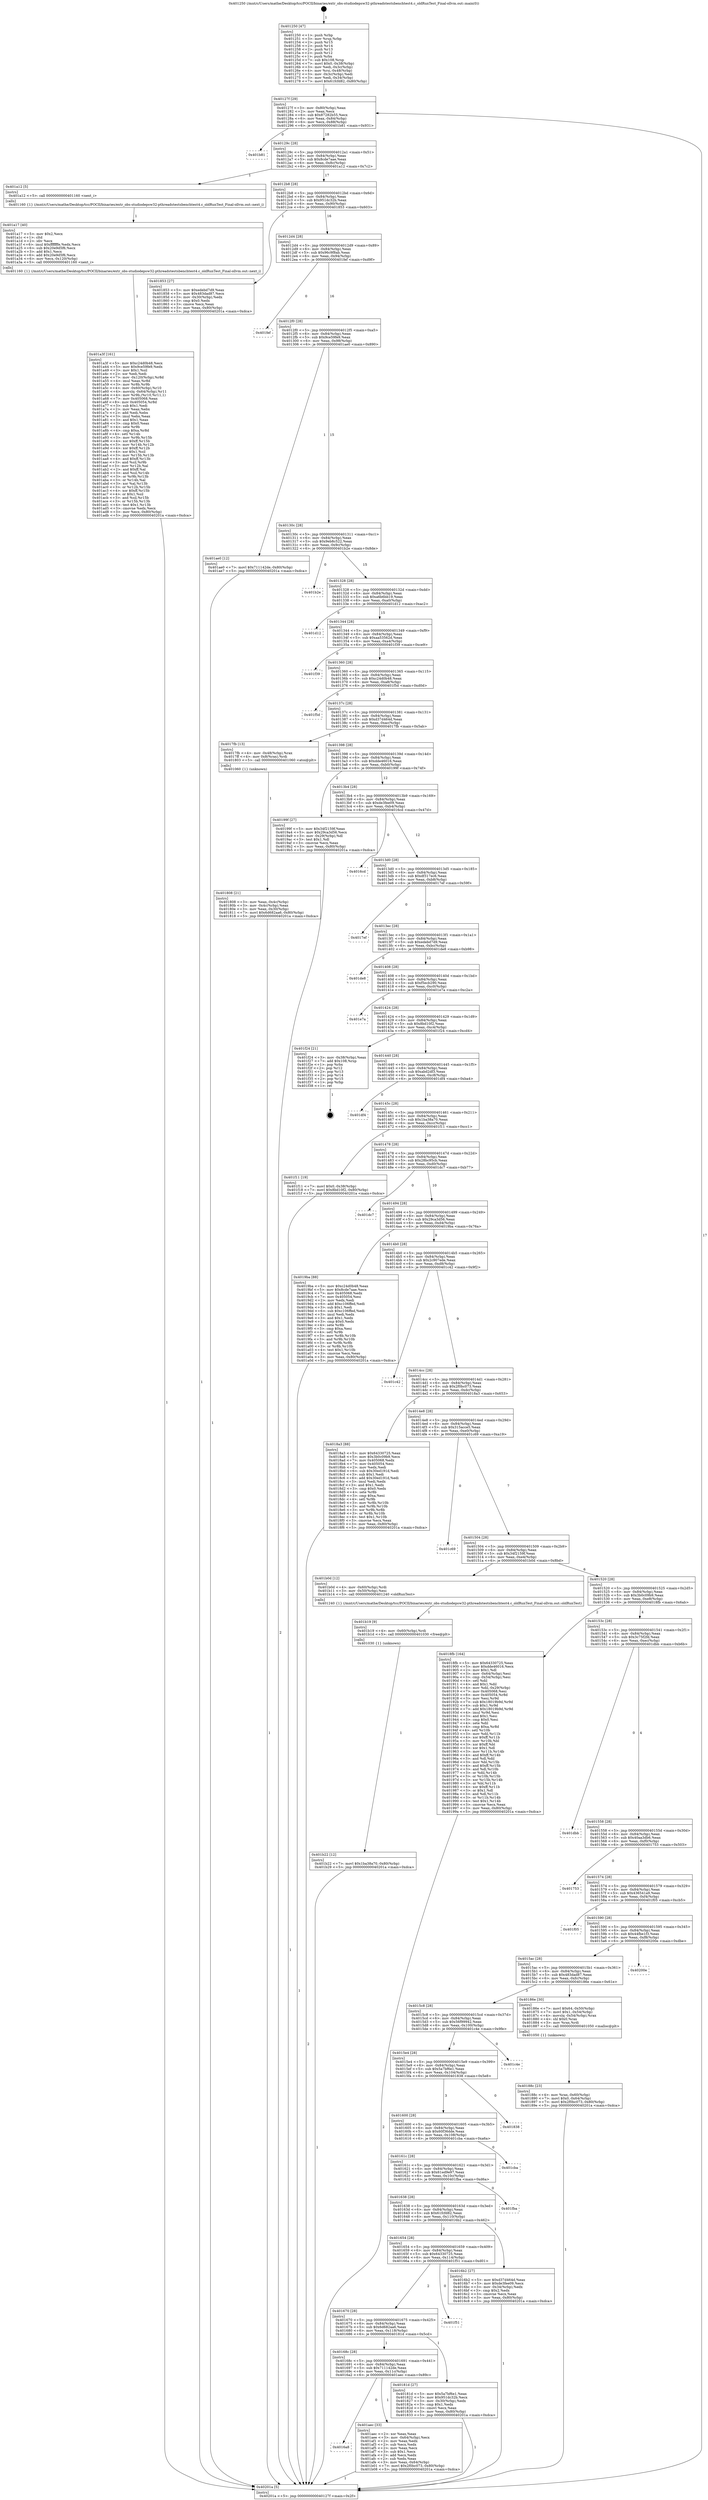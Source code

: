 digraph "0x401250" {
  label = "0x401250 (/mnt/c/Users/mathe/Desktop/tcc/POCII/binaries/extr_obs-studiodepsw32-pthreadstestsbenchtest4.c_oldRunTest_Final-ollvm.out::main(0))"
  labelloc = "t"
  node[shape=record]

  Entry [label="",width=0.3,height=0.3,shape=circle,fillcolor=black,style=filled]
  "0x40127f" [label="{
     0x40127f [29]\l
     | [instrs]\l
     &nbsp;&nbsp;0x40127f \<+3\>: mov -0x80(%rbp),%eax\l
     &nbsp;&nbsp;0x401282 \<+2\>: mov %eax,%ecx\l
     &nbsp;&nbsp;0x401284 \<+6\>: sub $0x87282b55,%ecx\l
     &nbsp;&nbsp;0x40128a \<+6\>: mov %eax,-0x84(%rbp)\l
     &nbsp;&nbsp;0x401290 \<+6\>: mov %ecx,-0x88(%rbp)\l
     &nbsp;&nbsp;0x401296 \<+6\>: je 0000000000401b81 \<main+0x931\>\l
  }"]
  "0x401b81" [label="{
     0x401b81\l
  }", style=dashed]
  "0x40129c" [label="{
     0x40129c [28]\l
     | [instrs]\l
     &nbsp;&nbsp;0x40129c \<+5\>: jmp 00000000004012a1 \<main+0x51\>\l
     &nbsp;&nbsp;0x4012a1 \<+6\>: mov -0x84(%rbp),%eax\l
     &nbsp;&nbsp;0x4012a7 \<+5\>: sub $0x8cde7aae,%eax\l
     &nbsp;&nbsp;0x4012ac \<+6\>: mov %eax,-0x8c(%rbp)\l
     &nbsp;&nbsp;0x4012b2 \<+6\>: je 0000000000401a12 \<main+0x7c2\>\l
  }"]
  Exit [label="",width=0.3,height=0.3,shape=circle,fillcolor=black,style=filled,peripheries=2]
  "0x401a12" [label="{
     0x401a12 [5]\l
     | [instrs]\l
     &nbsp;&nbsp;0x401a12 \<+5\>: call 0000000000401160 \<next_i\>\l
     | [calls]\l
     &nbsp;&nbsp;0x401160 \{1\} (/mnt/c/Users/mathe/Desktop/tcc/POCII/binaries/extr_obs-studiodepsw32-pthreadstestsbenchtest4.c_oldRunTest_Final-ollvm.out::next_i)\l
  }"]
  "0x4012b8" [label="{
     0x4012b8 [28]\l
     | [instrs]\l
     &nbsp;&nbsp;0x4012b8 \<+5\>: jmp 00000000004012bd \<main+0x6d\>\l
     &nbsp;&nbsp;0x4012bd \<+6\>: mov -0x84(%rbp),%eax\l
     &nbsp;&nbsp;0x4012c3 \<+5\>: sub $0x951dc32b,%eax\l
     &nbsp;&nbsp;0x4012c8 \<+6\>: mov %eax,-0x90(%rbp)\l
     &nbsp;&nbsp;0x4012ce \<+6\>: je 0000000000401853 \<main+0x603\>\l
  }"]
  "0x401b22" [label="{
     0x401b22 [12]\l
     | [instrs]\l
     &nbsp;&nbsp;0x401b22 \<+7\>: movl $0x1ba38a70,-0x80(%rbp)\l
     &nbsp;&nbsp;0x401b29 \<+5\>: jmp 000000000040201a \<main+0xdca\>\l
  }"]
  "0x401853" [label="{
     0x401853 [27]\l
     | [instrs]\l
     &nbsp;&nbsp;0x401853 \<+5\>: mov $0xedebd7d9,%eax\l
     &nbsp;&nbsp;0x401858 \<+5\>: mov $0x483dad87,%ecx\l
     &nbsp;&nbsp;0x40185d \<+3\>: mov -0x30(%rbp),%edx\l
     &nbsp;&nbsp;0x401860 \<+3\>: cmp $0x0,%edx\l
     &nbsp;&nbsp;0x401863 \<+3\>: cmove %ecx,%eax\l
     &nbsp;&nbsp;0x401866 \<+3\>: mov %eax,-0x80(%rbp)\l
     &nbsp;&nbsp;0x401869 \<+5\>: jmp 000000000040201a \<main+0xdca\>\l
  }"]
  "0x4012d4" [label="{
     0x4012d4 [28]\l
     | [instrs]\l
     &nbsp;&nbsp;0x4012d4 \<+5\>: jmp 00000000004012d9 \<main+0x89\>\l
     &nbsp;&nbsp;0x4012d9 \<+6\>: mov -0x84(%rbp),%eax\l
     &nbsp;&nbsp;0x4012df \<+5\>: sub $0x96c9f8ab,%eax\l
     &nbsp;&nbsp;0x4012e4 \<+6\>: mov %eax,-0x94(%rbp)\l
     &nbsp;&nbsp;0x4012ea \<+6\>: je 0000000000401fef \<main+0xd9f\>\l
  }"]
  "0x401b19" [label="{
     0x401b19 [9]\l
     | [instrs]\l
     &nbsp;&nbsp;0x401b19 \<+4\>: mov -0x60(%rbp),%rdi\l
     &nbsp;&nbsp;0x401b1d \<+5\>: call 0000000000401030 \<free@plt\>\l
     | [calls]\l
     &nbsp;&nbsp;0x401030 \{1\} (unknown)\l
  }"]
  "0x401fef" [label="{
     0x401fef\l
  }", style=dashed]
  "0x4012f0" [label="{
     0x4012f0 [28]\l
     | [instrs]\l
     &nbsp;&nbsp;0x4012f0 \<+5\>: jmp 00000000004012f5 \<main+0xa5\>\l
     &nbsp;&nbsp;0x4012f5 \<+6\>: mov -0x84(%rbp),%eax\l
     &nbsp;&nbsp;0x4012fb \<+5\>: sub $0x9ce59fe9,%eax\l
     &nbsp;&nbsp;0x401300 \<+6\>: mov %eax,-0x98(%rbp)\l
     &nbsp;&nbsp;0x401306 \<+6\>: je 0000000000401ae0 \<main+0x890\>\l
  }"]
  "0x4016a8" [label="{
     0x4016a8\l
  }", style=dashed]
  "0x401ae0" [label="{
     0x401ae0 [12]\l
     | [instrs]\l
     &nbsp;&nbsp;0x401ae0 \<+7\>: movl $0x711142de,-0x80(%rbp)\l
     &nbsp;&nbsp;0x401ae7 \<+5\>: jmp 000000000040201a \<main+0xdca\>\l
  }"]
  "0x40130c" [label="{
     0x40130c [28]\l
     | [instrs]\l
     &nbsp;&nbsp;0x40130c \<+5\>: jmp 0000000000401311 \<main+0xc1\>\l
     &nbsp;&nbsp;0x401311 \<+6\>: mov -0x84(%rbp),%eax\l
     &nbsp;&nbsp;0x401317 \<+5\>: sub $0x9eb8c522,%eax\l
     &nbsp;&nbsp;0x40131c \<+6\>: mov %eax,-0x9c(%rbp)\l
     &nbsp;&nbsp;0x401322 \<+6\>: je 0000000000401b2e \<main+0x8de\>\l
  }"]
  "0x401aec" [label="{
     0x401aec [33]\l
     | [instrs]\l
     &nbsp;&nbsp;0x401aec \<+2\>: xor %eax,%eax\l
     &nbsp;&nbsp;0x401aee \<+3\>: mov -0x64(%rbp),%ecx\l
     &nbsp;&nbsp;0x401af1 \<+2\>: mov %eax,%edx\l
     &nbsp;&nbsp;0x401af3 \<+2\>: sub %ecx,%edx\l
     &nbsp;&nbsp;0x401af5 \<+2\>: mov %eax,%ecx\l
     &nbsp;&nbsp;0x401af7 \<+3\>: sub $0x1,%ecx\l
     &nbsp;&nbsp;0x401afa \<+2\>: add %ecx,%edx\l
     &nbsp;&nbsp;0x401afc \<+2\>: sub %edx,%eax\l
     &nbsp;&nbsp;0x401afe \<+3\>: mov %eax,-0x64(%rbp)\l
     &nbsp;&nbsp;0x401b01 \<+7\>: movl $0x2f0bc073,-0x80(%rbp)\l
     &nbsp;&nbsp;0x401b08 \<+5\>: jmp 000000000040201a \<main+0xdca\>\l
  }"]
  "0x401b2e" [label="{
     0x401b2e\l
  }", style=dashed]
  "0x401328" [label="{
     0x401328 [28]\l
     | [instrs]\l
     &nbsp;&nbsp;0x401328 \<+5\>: jmp 000000000040132d \<main+0xdd\>\l
     &nbsp;&nbsp;0x40132d \<+6\>: mov -0x84(%rbp),%eax\l
     &nbsp;&nbsp;0x401333 \<+5\>: sub $0xa6b6bb19,%eax\l
     &nbsp;&nbsp;0x401338 \<+6\>: mov %eax,-0xa0(%rbp)\l
     &nbsp;&nbsp;0x40133e \<+6\>: je 0000000000401d12 \<main+0xac2\>\l
  }"]
  "0x401a3f" [label="{
     0x401a3f [161]\l
     | [instrs]\l
     &nbsp;&nbsp;0x401a3f \<+5\>: mov $0xc24d0b48,%ecx\l
     &nbsp;&nbsp;0x401a44 \<+5\>: mov $0x9ce59fe9,%edx\l
     &nbsp;&nbsp;0x401a49 \<+3\>: mov $0x1,%sil\l
     &nbsp;&nbsp;0x401a4c \<+2\>: xor %edi,%edi\l
     &nbsp;&nbsp;0x401a4e \<+7\>: mov -0x120(%rbp),%r8d\l
     &nbsp;&nbsp;0x401a55 \<+4\>: imul %eax,%r8d\l
     &nbsp;&nbsp;0x401a59 \<+3\>: mov %r8b,%r9b\l
     &nbsp;&nbsp;0x401a5c \<+4\>: mov -0x60(%rbp),%r10\l
     &nbsp;&nbsp;0x401a60 \<+4\>: movslq -0x64(%rbp),%r11\l
     &nbsp;&nbsp;0x401a64 \<+4\>: mov %r9b,(%r10,%r11,1)\l
     &nbsp;&nbsp;0x401a68 \<+7\>: mov 0x405068,%eax\l
     &nbsp;&nbsp;0x401a6f \<+8\>: mov 0x405054,%r8d\l
     &nbsp;&nbsp;0x401a77 \<+3\>: sub $0x1,%edi\l
     &nbsp;&nbsp;0x401a7a \<+2\>: mov %eax,%ebx\l
     &nbsp;&nbsp;0x401a7c \<+2\>: add %edi,%ebx\l
     &nbsp;&nbsp;0x401a7e \<+3\>: imul %ebx,%eax\l
     &nbsp;&nbsp;0x401a81 \<+3\>: and $0x1,%eax\l
     &nbsp;&nbsp;0x401a84 \<+3\>: cmp $0x0,%eax\l
     &nbsp;&nbsp;0x401a87 \<+4\>: sete %r9b\l
     &nbsp;&nbsp;0x401a8b \<+4\>: cmp $0xa,%r8d\l
     &nbsp;&nbsp;0x401a8f \<+4\>: setl %r14b\l
     &nbsp;&nbsp;0x401a93 \<+3\>: mov %r9b,%r15b\l
     &nbsp;&nbsp;0x401a96 \<+4\>: xor $0xff,%r15b\l
     &nbsp;&nbsp;0x401a9a \<+3\>: mov %r14b,%r12b\l
     &nbsp;&nbsp;0x401a9d \<+4\>: xor $0xff,%r12b\l
     &nbsp;&nbsp;0x401aa1 \<+4\>: xor $0x1,%sil\l
     &nbsp;&nbsp;0x401aa5 \<+3\>: mov %r15b,%r13b\l
     &nbsp;&nbsp;0x401aa8 \<+4\>: and $0xff,%r13b\l
     &nbsp;&nbsp;0x401aac \<+3\>: and %sil,%r9b\l
     &nbsp;&nbsp;0x401aaf \<+3\>: mov %r12b,%al\l
     &nbsp;&nbsp;0x401ab2 \<+2\>: and $0xff,%al\l
     &nbsp;&nbsp;0x401ab4 \<+3\>: and %sil,%r14b\l
     &nbsp;&nbsp;0x401ab7 \<+3\>: or %r9b,%r13b\l
     &nbsp;&nbsp;0x401aba \<+3\>: or %r14b,%al\l
     &nbsp;&nbsp;0x401abd \<+3\>: xor %al,%r13b\l
     &nbsp;&nbsp;0x401ac0 \<+3\>: or %r12b,%r15b\l
     &nbsp;&nbsp;0x401ac3 \<+4\>: xor $0xff,%r15b\l
     &nbsp;&nbsp;0x401ac7 \<+4\>: or $0x1,%sil\l
     &nbsp;&nbsp;0x401acb \<+3\>: and %sil,%r15b\l
     &nbsp;&nbsp;0x401ace \<+3\>: or %r15b,%r13b\l
     &nbsp;&nbsp;0x401ad1 \<+4\>: test $0x1,%r13b\l
     &nbsp;&nbsp;0x401ad5 \<+3\>: cmovne %edx,%ecx\l
     &nbsp;&nbsp;0x401ad8 \<+3\>: mov %ecx,-0x80(%rbp)\l
     &nbsp;&nbsp;0x401adb \<+5\>: jmp 000000000040201a \<main+0xdca\>\l
  }"]
  "0x401d12" [label="{
     0x401d12\l
  }", style=dashed]
  "0x401344" [label="{
     0x401344 [28]\l
     | [instrs]\l
     &nbsp;&nbsp;0x401344 \<+5\>: jmp 0000000000401349 \<main+0xf9\>\l
     &nbsp;&nbsp;0x401349 \<+6\>: mov -0x84(%rbp),%eax\l
     &nbsp;&nbsp;0x40134f \<+5\>: sub $0xaa53562d,%eax\l
     &nbsp;&nbsp;0x401354 \<+6\>: mov %eax,-0xa4(%rbp)\l
     &nbsp;&nbsp;0x40135a \<+6\>: je 0000000000401f39 \<main+0xce9\>\l
  }"]
  "0x401a17" [label="{
     0x401a17 [40]\l
     | [instrs]\l
     &nbsp;&nbsp;0x401a17 \<+5\>: mov $0x2,%ecx\l
     &nbsp;&nbsp;0x401a1c \<+1\>: cltd\l
     &nbsp;&nbsp;0x401a1d \<+2\>: idiv %ecx\l
     &nbsp;&nbsp;0x401a1f \<+6\>: imul $0xfffffffe,%edx,%ecx\l
     &nbsp;&nbsp;0x401a25 \<+6\>: sub $0x20e9d5f6,%ecx\l
     &nbsp;&nbsp;0x401a2b \<+3\>: add $0x1,%ecx\l
     &nbsp;&nbsp;0x401a2e \<+6\>: add $0x20e9d5f6,%ecx\l
     &nbsp;&nbsp;0x401a34 \<+6\>: mov %ecx,-0x120(%rbp)\l
     &nbsp;&nbsp;0x401a3a \<+5\>: call 0000000000401160 \<next_i\>\l
     | [calls]\l
     &nbsp;&nbsp;0x401160 \{1\} (/mnt/c/Users/mathe/Desktop/tcc/POCII/binaries/extr_obs-studiodepsw32-pthreadstestsbenchtest4.c_oldRunTest_Final-ollvm.out::next_i)\l
  }"]
  "0x401f39" [label="{
     0x401f39\l
  }", style=dashed]
  "0x401360" [label="{
     0x401360 [28]\l
     | [instrs]\l
     &nbsp;&nbsp;0x401360 \<+5\>: jmp 0000000000401365 \<main+0x115\>\l
     &nbsp;&nbsp;0x401365 \<+6\>: mov -0x84(%rbp),%eax\l
     &nbsp;&nbsp;0x40136b \<+5\>: sub $0xc24d0b48,%eax\l
     &nbsp;&nbsp;0x401370 \<+6\>: mov %eax,-0xa8(%rbp)\l
     &nbsp;&nbsp;0x401376 \<+6\>: je 0000000000401f5d \<main+0xd0d\>\l
  }"]
  "0x40188c" [label="{
     0x40188c [23]\l
     | [instrs]\l
     &nbsp;&nbsp;0x40188c \<+4\>: mov %rax,-0x60(%rbp)\l
     &nbsp;&nbsp;0x401890 \<+7\>: movl $0x0,-0x64(%rbp)\l
     &nbsp;&nbsp;0x401897 \<+7\>: movl $0x2f0bc073,-0x80(%rbp)\l
     &nbsp;&nbsp;0x40189e \<+5\>: jmp 000000000040201a \<main+0xdca\>\l
  }"]
  "0x401f5d" [label="{
     0x401f5d\l
  }", style=dashed]
  "0x40137c" [label="{
     0x40137c [28]\l
     | [instrs]\l
     &nbsp;&nbsp;0x40137c \<+5\>: jmp 0000000000401381 \<main+0x131\>\l
     &nbsp;&nbsp;0x401381 \<+6\>: mov -0x84(%rbp),%eax\l
     &nbsp;&nbsp;0x401387 \<+5\>: sub $0xd37d464d,%eax\l
     &nbsp;&nbsp;0x40138c \<+6\>: mov %eax,-0xac(%rbp)\l
     &nbsp;&nbsp;0x401392 \<+6\>: je 00000000004017fb \<main+0x5ab\>\l
  }"]
  "0x40168c" [label="{
     0x40168c [28]\l
     | [instrs]\l
     &nbsp;&nbsp;0x40168c \<+5\>: jmp 0000000000401691 \<main+0x441\>\l
     &nbsp;&nbsp;0x401691 \<+6\>: mov -0x84(%rbp),%eax\l
     &nbsp;&nbsp;0x401697 \<+5\>: sub $0x711142de,%eax\l
     &nbsp;&nbsp;0x40169c \<+6\>: mov %eax,-0x11c(%rbp)\l
     &nbsp;&nbsp;0x4016a2 \<+6\>: je 0000000000401aec \<main+0x89c\>\l
  }"]
  "0x4017fb" [label="{
     0x4017fb [13]\l
     | [instrs]\l
     &nbsp;&nbsp;0x4017fb \<+4\>: mov -0x48(%rbp),%rax\l
     &nbsp;&nbsp;0x4017ff \<+4\>: mov 0x8(%rax),%rdi\l
     &nbsp;&nbsp;0x401803 \<+5\>: call 0000000000401060 \<atoi@plt\>\l
     | [calls]\l
     &nbsp;&nbsp;0x401060 \{1\} (unknown)\l
  }"]
  "0x401398" [label="{
     0x401398 [28]\l
     | [instrs]\l
     &nbsp;&nbsp;0x401398 \<+5\>: jmp 000000000040139d \<main+0x14d\>\l
     &nbsp;&nbsp;0x40139d \<+6\>: mov -0x84(%rbp),%eax\l
     &nbsp;&nbsp;0x4013a3 \<+5\>: sub $0xdde46016,%eax\l
     &nbsp;&nbsp;0x4013a8 \<+6\>: mov %eax,-0xb0(%rbp)\l
     &nbsp;&nbsp;0x4013ae \<+6\>: je 000000000040199f \<main+0x74f\>\l
  }"]
  "0x40181d" [label="{
     0x40181d [27]\l
     | [instrs]\l
     &nbsp;&nbsp;0x40181d \<+5\>: mov $0x5a7bf6e1,%eax\l
     &nbsp;&nbsp;0x401822 \<+5\>: mov $0x951dc32b,%ecx\l
     &nbsp;&nbsp;0x401827 \<+3\>: mov -0x30(%rbp),%edx\l
     &nbsp;&nbsp;0x40182a \<+3\>: cmp $0x1,%edx\l
     &nbsp;&nbsp;0x40182d \<+3\>: cmovl %ecx,%eax\l
     &nbsp;&nbsp;0x401830 \<+3\>: mov %eax,-0x80(%rbp)\l
     &nbsp;&nbsp;0x401833 \<+5\>: jmp 000000000040201a \<main+0xdca\>\l
  }"]
  "0x40199f" [label="{
     0x40199f [27]\l
     | [instrs]\l
     &nbsp;&nbsp;0x40199f \<+5\>: mov $0x34f2159f,%eax\l
     &nbsp;&nbsp;0x4019a4 \<+5\>: mov $0x29ca3d56,%ecx\l
     &nbsp;&nbsp;0x4019a9 \<+3\>: mov -0x29(%rbp),%dl\l
     &nbsp;&nbsp;0x4019ac \<+3\>: test $0x1,%dl\l
     &nbsp;&nbsp;0x4019af \<+3\>: cmovne %ecx,%eax\l
     &nbsp;&nbsp;0x4019b2 \<+3\>: mov %eax,-0x80(%rbp)\l
     &nbsp;&nbsp;0x4019b5 \<+5\>: jmp 000000000040201a \<main+0xdca\>\l
  }"]
  "0x4013b4" [label="{
     0x4013b4 [28]\l
     | [instrs]\l
     &nbsp;&nbsp;0x4013b4 \<+5\>: jmp 00000000004013b9 \<main+0x169\>\l
     &nbsp;&nbsp;0x4013b9 \<+6\>: mov -0x84(%rbp),%eax\l
     &nbsp;&nbsp;0x4013bf \<+5\>: sub $0xde3fee09,%eax\l
     &nbsp;&nbsp;0x4013c4 \<+6\>: mov %eax,-0xb4(%rbp)\l
     &nbsp;&nbsp;0x4013ca \<+6\>: je 00000000004016cd \<main+0x47d\>\l
  }"]
  "0x401670" [label="{
     0x401670 [28]\l
     | [instrs]\l
     &nbsp;&nbsp;0x401670 \<+5\>: jmp 0000000000401675 \<main+0x425\>\l
     &nbsp;&nbsp;0x401675 \<+6\>: mov -0x84(%rbp),%eax\l
     &nbsp;&nbsp;0x40167b \<+5\>: sub $0x6d682aa6,%eax\l
     &nbsp;&nbsp;0x401680 \<+6\>: mov %eax,-0x118(%rbp)\l
     &nbsp;&nbsp;0x401686 \<+6\>: je 000000000040181d \<main+0x5cd\>\l
  }"]
  "0x4016cd" [label="{
     0x4016cd\l
  }", style=dashed]
  "0x4013d0" [label="{
     0x4013d0 [28]\l
     | [instrs]\l
     &nbsp;&nbsp;0x4013d0 \<+5\>: jmp 00000000004013d5 \<main+0x185\>\l
     &nbsp;&nbsp;0x4013d5 \<+6\>: mov -0x84(%rbp),%eax\l
     &nbsp;&nbsp;0x4013db \<+5\>: sub $0xdf317ec6,%eax\l
     &nbsp;&nbsp;0x4013e0 \<+6\>: mov %eax,-0xb8(%rbp)\l
     &nbsp;&nbsp;0x4013e6 \<+6\>: je 00000000004017ef \<main+0x59f\>\l
  }"]
  "0x401f51" [label="{
     0x401f51\l
  }", style=dashed]
  "0x4017ef" [label="{
     0x4017ef\l
  }", style=dashed]
  "0x4013ec" [label="{
     0x4013ec [28]\l
     | [instrs]\l
     &nbsp;&nbsp;0x4013ec \<+5\>: jmp 00000000004013f1 \<main+0x1a1\>\l
     &nbsp;&nbsp;0x4013f1 \<+6\>: mov -0x84(%rbp),%eax\l
     &nbsp;&nbsp;0x4013f7 \<+5\>: sub $0xedebd7d9,%eax\l
     &nbsp;&nbsp;0x4013fc \<+6\>: mov %eax,-0xbc(%rbp)\l
     &nbsp;&nbsp;0x401402 \<+6\>: je 0000000000401de8 \<main+0xb98\>\l
  }"]
  "0x401808" [label="{
     0x401808 [21]\l
     | [instrs]\l
     &nbsp;&nbsp;0x401808 \<+3\>: mov %eax,-0x4c(%rbp)\l
     &nbsp;&nbsp;0x40180b \<+3\>: mov -0x4c(%rbp),%eax\l
     &nbsp;&nbsp;0x40180e \<+3\>: mov %eax,-0x30(%rbp)\l
     &nbsp;&nbsp;0x401811 \<+7\>: movl $0x6d682aa6,-0x80(%rbp)\l
     &nbsp;&nbsp;0x401818 \<+5\>: jmp 000000000040201a \<main+0xdca\>\l
  }"]
  "0x401de8" [label="{
     0x401de8\l
  }", style=dashed]
  "0x401408" [label="{
     0x401408 [28]\l
     | [instrs]\l
     &nbsp;&nbsp;0x401408 \<+5\>: jmp 000000000040140d \<main+0x1bd\>\l
     &nbsp;&nbsp;0x40140d \<+6\>: mov -0x84(%rbp),%eax\l
     &nbsp;&nbsp;0x401413 \<+5\>: sub $0xf5ecb290,%eax\l
     &nbsp;&nbsp;0x401418 \<+6\>: mov %eax,-0xc0(%rbp)\l
     &nbsp;&nbsp;0x40141e \<+6\>: je 0000000000401e7a \<main+0xc2a\>\l
  }"]
  "0x401250" [label="{
     0x401250 [47]\l
     | [instrs]\l
     &nbsp;&nbsp;0x401250 \<+1\>: push %rbp\l
     &nbsp;&nbsp;0x401251 \<+3\>: mov %rsp,%rbp\l
     &nbsp;&nbsp;0x401254 \<+2\>: push %r15\l
     &nbsp;&nbsp;0x401256 \<+2\>: push %r14\l
     &nbsp;&nbsp;0x401258 \<+2\>: push %r13\l
     &nbsp;&nbsp;0x40125a \<+2\>: push %r12\l
     &nbsp;&nbsp;0x40125c \<+1\>: push %rbx\l
     &nbsp;&nbsp;0x40125d \<+7\>: sub $0x108,%rsp\l
     &nbsp;&nbsp;0x401264 \<+7\>: movl $0x0,-0x38(%rbp)\l
     &nbsp;&nbsp;0x40126b \<+3\>: mov %edi,-0x3c(%rbp)\l
     &nbsp;&nbsp;0x40126e \<+4\>: mov %rsi,-0x48(%rbp)\l
     &nbsp;&nbsp;0x401272 \<+3\>: mov -0x3c(%rbp),%edi\l
     &nbsp;&nbsp;0x401275 \<+3\>: mov %edi,-0x34(%rbp)\l
     &nbsp;&nbsp;0x401278 \<+7\>: movl $0x61fcfd82,-0x80(%rbp)\l
  }"]
  "0x401e7a" [label="{
     0x401e7a\l
  }", style=dashed]
  "0x401424" [label="{
     0x401424 [28]\l
     | [instrs]\l
     &nbsp;&nbsp;0x401424 \<+5\>: jmp 0000000000401429 \<main+0x1d9\>\l
     &nbsp;&nbsp;0x401429 \<+6\>: mov -0x84(%rbp),%eax\l
     &nbsp;&nbsp;0x40142f \<+5\>: sub $0x8bd10f2,%eax\l
     &nbsp;&nbsp;0x401434 \<+6\>: mov %eax,-0xc4(%rbp)\l
     &nbsp;&nbsp;0x40143a \<+6\>: je 0000000000401f24 \<main+0xcd4\>\l
  }"]
  "0x40201a" [label="{
     0x40201a [5]\l
     | [instrs]\l
     &nbsp;&nbsp;0x40201a \<+5\>: jmp 000000000040127f \<main+0x2f\>\l
  }"]
  "0x401f24" [label="{
     0x401f24 [21]\l
     | [instrs]\l
     &nbsp;&nbsp;0x401f24 \<+3\>: mov -0x38(%rbp),%eax\l
     &nbsp;&nbsp;0x401f27 \<+7\>: add $0x108,%rsp\l
     &nbsp;&nbsp;0x401f2e \<+1\>: pop %rbx\l
     &nbsp;&nbsp;0x401f2f \<+2\>: pop %r12\l
     &nbsp;&nbsp;0x401f31 \<+2\>: pop %r13\l
     &nbsp;&nbsp;0x401f33 \<+2\>: pop %r14\l
     &nbsp;&nbsp;0x401f35 \<+2\>: pop %r15\l
     &nbsp;&nbsp;0x401f37 \<+1\>: pop %rbp\l
     &nbsp;&nbsp;0x401f38 \<+1\>: ret\l
  }"]
  "0x401440" [label="{
     0x401440 [28]\l
     | [instrs]\l
     &nbsp;&nbsp;0x401440 \<+5\>: jmp 0000000000401445 \<main+0x1f5\>\l
     &nbsp;&nbsp;0x401445 \<+6\>: mov -0x84(%rbp),%eax\l
     &nbsp;&nbsp;0x40144b \<+5\>: sub $0xabd2df3,%eax\l
     &nbsp;&nbsp;0x401450 \<+6\>: mov %eax,-0xc8(%rbp)\l
     &nbsp;&nbsp;0x401456 \<+6\>: je 0000000000401df4 \<main+0xba4\>\l
  }"]
  "0x401654" [label="{
     0x401654 [28]\l
     | [instrs]\l
     &nbsp;&nbsp;0x401654 \<+5\>: jmp 0000000000401659 \<main+0x409\>\l
     &nbsp;&nbsp;0x401659 \<+6\>: mov -0x84(%rbp),%eax\l
     &nbsp;&nbsp;0x40165f \<+5\>: sub $0x64330725,%eax\l
     &nbsp;&nbsp;0x401664 \<+6\>: mov %eax,-0x114(%rbp)\l
     &nbsp;&nbsp;0x40166a \<+6\>: je 0000000000401f51 \<main+0xd01\>\l
  }"]
  "0x401df4" [label="{
     0x401df4\l
  }", style=dashed]
  "0x40145c" [label="{
     0x40145c [28]\l
     | [instrs]\l
     &nbsp;&nbsp;0x40145c \<+5\>: jmp 0000000000401461 \<main+0x211\>\l
     &nbsp;&nbsp;0x401461 \<+6\>: mov -0x84(%rbp),%eax\l
     &nbsp;&nbsp;0x401467 \<+5\>: sub $0x1ba38a70,%eax\l
     &nbsp;&nbsp;0x40146c \<+6\>: mov %eax,-0xcc(%rbp)\l
     &nbsp;&nbsp;0x401472 \<+6\>: je 0000000000401f11 \<main+0xcc1\>\l
  }"]
  "0x4016b2" [label="{
     0x4016b2 [27]\l
     | [instrs]\l
     &nbsp;&nbsp;0x4016b2 \<+5\>: mov $0xd37d464d,%eax\l
     &nbsp;&nbsp;0x4016b7 \<+5\>: mov $0xde3fee09,%ecx\l
     &nbsp;&nbsp;0x4016bc \<+3\>: mov -0x34(%rbp),%edx\l
     &nbsp;&nbsp;0x4016bf \<+3\>: cmp $0x2,%edx\l
     &nbsp;&nbsp;0x4016c2 \<+3\>: cmovne %ecx,%eax\l
     &nbsp;&nbsp;0x4016c5 \<+3\>: mov %eax,-0x80(%rbp)\l
     &nbsp;&nbsp;0x4016c8 \<+5\>: jmp 000000000040201a \<main+0xdca\>\l
  }"]
  "0x401f11" [label="{
     0x401f11 [19]\l
     | [instrs]\l
     &nbsp;&nbsp;0x401f11 \<+7\>: movl $0x0,-0x38(%rbp)\l
     &nbsp;&nbsp;0x401f18 \<+7\>: movl $0x8bd10f2,-0x80(%rbp)\l
     &nbsp;&nbsp;0x401f1f \<+5\>: jmp 000000000040201a \<main+0xdca\>\l
  }"]
  "0x401478" [label="{
     0x401478 [28]\l
     | [instrs]\l
     &nbsp;&nbsp;0x401478 \<+5\>: jmp 000000000040147d \<main+0x22d\>\l
     &nbsp;&nbsp;0x40147d \<+6\>: mov -0x84(%rbp),%eax\l
     &nbsp;&nbsp;0x401483 \<+5\>: sub $0x28bc95cb,%eax\l
     &nbsp;&nbsp;0x401488 \<+6\>: mov %eax,-0xd0(%rbp)\l
     &nbsp;&nbsp;0x40148e \<+6\>: je 0000000000401dc7 \<main+0xb77\>\l
  }"]
  "0x401638" [label="{
     0x401638 [28]\l
     | [instrs]\l
     &nbsp;&nbsp;0x401638 \<+5\>: jmp 000000000040163d \<main+0x3ed\>\l
     &nbsp;&nbsp;0x40163d \<+6\>: mov -0x84(%rbp),%eax\l
     &nbsp;&nbsp;0x401643 \<+5\>: sub $0x61fcfd82,%eax\l
     &nbsp;&nbsp;0x401648 \<+6\>: mov %eax,-0x110(%rbp)\l
     &nbsp;&nbsp;0x40164e \<+6\>: je 00000000004016b2 \<main+0x462\>\l
  }"]
  "0x401dc7" [label="{
     0x401dc7\l
  }", style=dashed]
  "0x401494" [label="{
     0x401494 [28]\l
     | [instrs]\l
     &nbsp;&nbsp;0x401494 \<+5\>: jmp 0000000000401499 \<main+0x249\>\l
     &nbsp;&nbsp;0x401499 \<+6\>: mov -0x84(%rbp),%eax\l
     &nbsp;&nbsp;0x40149f \<+5\>: sub $0x29ca3d56,%eax\l
     &nbsp;&nbsp;0x4014a4 \<+6\>: mov %eax,-0xd4(%rbp)\l
     &nbsp;&nbsp;0x4014aa \<+6\>: je 00000000004019ba \<main+0x76a\>\l
  }"]
  "0x401fba" [label="{
     0x401fba\l
  }", style=dashed]
  "0x4019ba" [label="{
     0x4019ba [88]\l
     | [instrs]\l
     &nbsp;&nbsp;0x4019ba \<+5\>: mov $0xc24d0b48,%eax\l
     &nbsp;&nbsp;0x4019bf \<+5\>: mov $0x8cde7aae,%ecx\l
     &nbsp;&nbsp;0x4019c4 \<+7\>: mov 0x405068,%edx\l
     &nbsp;&nbsp;0x4019cb \<+7\>: mov 0x405054,%esi\l
     &nbsp;&nbsp;0x4019d2 \<+2\>: mov %edx,%edi\l
     &nbsp;&nbsp;0x4019d4 \<+6\>: add $0xc106ffed,%edi\l
     &nbsp;&nbsp;0x4019da \<+3\>: sub $0x1,%edi\l
     &nbsp;&nbsp;0x4019dd \<+6\>: sub $0xc106ffed,%edi\l
     &nbsp;&nbsp;0x4019e3 \<+3\>: imul %edi,%edx\l
     &nbsp;&nbsp;0x4019e6 \<+3\>: and $0x1,%edx\l
     &nbsp;&nbsp;0x4019e9 \<+3\>: cmp $0x0,%edx\l
     &nbsp;&nbsp;0x4019ec \<+4\>: sete %r8b\l
     &nbsp;&nbsp;0x4019f0 \<+3\>: cmp $0xa,%esi\l
     &nbsp;&nbsp;0x4019f3 \<+4\>: setl %r9b\l
     &nbsp;&nbsp;0x4019f7 \<+3\>: mov %r8b,%r10b\l
     &nbsp;&nbsp;0x4019fa \<+3\>: and %r9b,%r10b\l
     &nbsp;&nbsp;0x4019fd \<+3\>: xor %r9b,%r8b\l
     &nbsp;&nbsp;0x401a00 \<+3\>: or %r8b,%r10b\l
     &nbsp;&nbsp;0x401a03 \<+4\>: test $0x1,%r10b\l
     &nbsp;&nbsp;0x401a07 \<+3\>: cmovne %ecx,%eax\l
     &nbsp;&nbsp;0x401a0a \<+3\>: mov %eax,-0x80(%rbp)\l
     &nbsp;&nbsp;0x401a0d \<+5\>: jmp 000000000040201a \<main+0xdca\>\l
  }"]
  "0x4014b0" [label="{
     0x4014b0 [28]\l
     | [instrs]\l
     &nbsp;&nbsp;0x4014b0 \<+5\>: jmp 00000000004014b5 \<main+0x265\>\l
     &nbsp;&nbsp;0x4014b5 \<+6\>: mov -0x84(%rbp),%eax\l
     &nbsp;&nbsp;0x4014bb \<+5\>: sub $0x2c907ede,%eax\l
     &nbsp;&nbsp;0x4014c0 \<+6\>: mov %eax,-0xd8(%rbp)\l
     &nbsp;&nbsp;0x4014c6 \<+6\>: je 0000000000401c42 \<main+0x9f2\>\l
  }"]
  "0x40161c" [label="{
     0x40161c [28]\l
     | [instrs]\l
     &nbsp;&nbsp;0x40161c \<+5\>: jmp 0000000000401621 \<main+0x3d1\>\l
     &nbsp;&nbsp;0x401621 \<+6\>: mov -0x84(%rbp),%eax\l
     &nbsp;&nbsp;0x401627 \<+5\>: sub $0x61ed9e97,%eax\l
     &nbsp;&nbsp;0x40162c \<+6\>: mov %eax,-0x10c(%rbp)\l
     &nbsp;&nbsp;0x401632 \<+6\>: je 0000000000401fba \<main+0xd6a\>\l
  }"]
  "0x401c42" [label="{
     0x401c42\l
  }", style=dashed]
  "0x4014cc" [label="{
     0x4014cc [28]\l
     | [instrs]\l
     &nbsp;&nbsp;0x4014cc \<+5\>: jmp 00000000004014d1 \<main+0x281\>\l
     &nbsp;&nbsp;0x4014d1 \<+6\>: mov -0x84(%rbp),%eax\l
     &nbsp;&nbsp;0x4014d7 \<+5\>: sub $0x2f0bc073,%eax\l
     &nbsp;&nbsp;0x4014dc \<+6\>: mov %eax,-0xdc(%rbp)\l
     &nbsp;&nbsp;0x4014e2 \<+6\>: je 00000000004018a3 \<main+0x653\>\l
  }"]
  "0x401cba" [label="{
     0x401cba\l
  }", style=dashed]
  "0x4018a3" [label="{
     0x4018a3 [88]\l
     | [instrs]\l
     &nbsp;&nbsp;0x4018a3 \<+5\>: mov $0x64330725,%eax\l
     &nbsp;&nbsp;0x4018a8 \<+5\>: mov $0x3b0c09b9,%ecx\l
     &nbsp;&nbsp;0x4018ad \<+7\>: mov 0x405068,%edx\l
     &nbsp;&nbsp;0x4018b4 \<+7\>: mov 0x405054,%esi\l
     &nbsp;&nbsp;0x4018bb \<+2\>: mov %edx,%edi\l
     &nbsp;&nbsp;0x4018bd \<+6\>: sub $0x30ed191d,%edi\l
     &nbsp;&nbsp;0x4018c3 \<+3\>: sub $0x1,%edi\l
     &nbsp;&nbsp;0x4018c6 \<+6\>: add $0x30ed191d,%edi\l
     &nbsp;&nbsp;0x4018cc \<+3\>: imul %edi,%edx\l
     &nbsp;&nbsp;0x4018cf \<+3\>: and $0x1,%edx\l
     &nbsp;&nbsp;0x4018d2 \<+3\>: cmp $0x0,%edx\l
     &nbsp;&nbsp;0x4018d5 \<+4\>: sete %r8b\l
     &nbsp;&nbsp;0x4018d9 \<+3\>: cmp $0xa,%esi\l
     &nbsp;&nbsp;0x4018dc \<+4\>: setl %r9b\l
     &nbsp;&nbsp;0x4018e0 \<+3\>: mov %r8b,%r10b\l
     &nbsp;&nbsp;0x4018e3 \<+3\>: and %r9b,%r10b\l
     &nbsp;&nbsp;0x4018e6 \<+3\>: xor %r9b,%r8b\l
     &nbsp;&nbsp;0x4018e9 \<+3\>: or %r8b,%r10b\l
     &nbsp;&nbsp;0x4018ec \<+4\>: test $0x1,%r10b\l
     &nbsp;&nbsp;0x4018f0 \<+3\>: cmovne %ecx,%eax\l
     &nbsp;&nbsp;0x4018f3 \<+3\>: mov %eax,-0x80(%rbp)\l
     &nbsp;&nbsp;0x4018f6 \<+5\>: jmp 000000000040201a \<main+0xdca\>\l
  }"]
  "0x4014e8" [label="{
     0x4014e8 [28]\l
     | [instrs]\l
     &nbsp;&nbsp;0x4014e8 \<+5\>: jmp 00000000004014ed \<main+0x29d\>\l
     &nbsp;&nbsp;0x4014ed \<+6\>: mov -0x84(%rbp),%eax\l
     &nbsp;&nbsp;0x4014f3 \<+5\>: sub $0x315acce5,%eax\l
     &nbsp;&nbsp;0x4014f8 \<+6\>: mov %eax,-0xe0(%rbp)\l
     &nbsp;&nbsp;0x4014fe \<+6\>: je 0000000000401c69 \<main+0xa19\>\l
  }"]
  "0x401600" [label="{
     0x401600 [28]\l
     | [instrs]\l
     &nbsp;&nbsp;0x401600 \<+5\>: jmp 0000000000401605 \<main+0x3b5\>\l
     &nbsp;&nbsp;0x401605 \<+6\>: mov -0x84(%rbp),%eax\l
     &nbsp;&nbsp;0x40160b \<+5\>: sub $0x60f36dde,%eax\l
     &nbsp;&nbsp;0x401610 \<+6\>: mov %eax,-0x108(%rbp)\l
     &nbsp;&nbsp;0x401616 \<+6\>: je 0000000000401cba \<main+0xa6a\>\l
  }"]
  "0x401c69" [label="{
     0x401c69\l
  }", style=dashed]
  "0x401504" [label="{
     0x401504 [28]\l
     | [instrs]\l
     &nbsp;&nbsp;0x401504 \<+5\>: jmp 0000000000401509 \<main+0x2b9\>\l
     &nbsp;&nbsp;0x401509 \<+6\>: mov -0x84(%rbp),%eax\l
     &nbsp;&nbsp;0x40150f \<+5\>: sub $0x34f2159f,%eax\l
     &nbsp;&nbsp;0x401514 \<+6\>: mov %eax,-0xe4(%rbp)\l
     &nbsp;&nbsp;0x40151a \<+6\>: je 0000000000401b0d \<main+0x8bd\>\l
  }"]
  "0x401838" [label="{
     0x401838\l
  }", style=dashed]
  "0x401b0d" [label="{
     0x401b0d [12]\l
     | [instrs]\l
     &nbsp;&nbsp;0x401b0d \<+4\>: mov -0x60(%rbp),%rdi\l
     &nbsp;&nbsp;0x401b11 \<+3\>: mov -0x50(%rbp),%esi\l
     &nbsp;&nbsp;0x401b14 \<+5\>: call 0000000000401240 \<oldRunTest\>\l
     | [calls]\l
     &nbsp;&nbsp;0x401240 \{1\} (/mnt/c/Users/mathe/Desktop/tcc/POCII/binaries/extr_obs-studiodepsw32-pthreadstestsbenchtest4.c_oldRunTest_Final-ollvm.out::oldRunTest)\l
  }"]
  "0x401520" [label="{
     0x401520 [28]\l
     | [instrs]\l
     &nbsp;&nbsp;0x401520 \<+5\>: jmp 0000000000401525 \<main+0x2d5\>\l
     &nbsp;&nbsp;0x401525 \<+6\>: mov -0x84(%rbp),%eax\l
     &nbsp;&nbsp;0x40152b \<+5\>: sub $0x3b0c09b9,%eax\l
     &nbsp;&nbsp;0x401530 \<+6\>: mov %eax,-0xe8(%rbp)\l
     &nbsp;&nbsp;0x401536 \<+6\>: je 00000000004018fb \<main+0x6ab\>\l
  }"]
  "0x4015e4" [label="{
     0x4015e4 [28]\l
     | [instrs]\l
     &nbsp;&nbsp;0x4015e4 \<+5\>: jmp 00000000004015e9 \<main+0x399\>\l
     &nbsp;&nbsp;0x4015e9 \<+6\>: mov -0x84(%rbp),%eax\l
     &nbsp;&nbsp;0x4015ef \<+5\>: sub $0x5a7bf6e1,%eax\l
     &nbsp;&nbsp;0x4015f4 \<+6\>: mov %eax,-0x104(%rbp)\l
     &nbsp;&nbsp;0x4015fa \<+6\>: je 0000000000401838 \<main+0x5e8\>\l
  }"]
  "0x4018fb" [label="{
     0x4018fb [164]\l
     | [instrs]\l
     &nbsp;&nbsp;0x4018fb \<+5\>: mov $0x64330725,%eax\l
     &nbsp;&nbsp;0x401900 \<+5\>: mov $0xdde46016,%ecx\l
     &nbsp;&nbsp;0x401905 \<+2\>: mov $0x1,%dl\l
     &nbsp;&nbsp;0x401907 \<+3\>: mov -0x64(%rbp),%esi\l
     &nbsp;&nbsp;0x40190a \<+3\>: cmp -0x54(%rbp),%esi\l
     &nbsp;&nbsp;0x40190d \<+4\>: setl %dil\l
     &nbsp;&nbsp;0x401911 \<+4\>: and $0x1,%dil\l
     &nbsp;&nbsp;0x401915 \<+4\>: mov %dil,-0x29(%rbp)\l
     &nbsp;&nbsp;0x401919 \<+7\>: mov 0x405068,%esi\l
     &nbsp;&nbsp;0x401920 \<+8\>: mov 0x405054,%r8d\l
     &nbsp;&nbsp;0x401928 \<+3\>: mov %esi,%r9d\l
     &nbsp;&nbsp;0x40192b \<+7\>: sub $0x18019b9d,%r9d\l
     &nbsp;&nbsp;0x401932 \<+4\>: sub $0x1,%r9d\l
     &nbsp;&nbsp;0x401936 \<+7\>: add $0x18019b9d,%r9d\l
     &nbsp;&nbsp;0x40193d \<+4\>: imul %r9d,%esi\l
     &nbsp;&nbsp;0x401941 \<+3\>: and $0x1,%esi\l
     &nbsp;&nbsp;0x401944 \<+3\>: cmp $0x0,%esi\l
     &nbsp;&nbsp;0x401947 \<+4\>: sete %dil\l
     &nbsp;&nbsp;0x40194b \<+4\>: cmp $0xa,%r8d\l
     &nbsp;&nbsp;0x40194f \<+4\>: setl %r10b\l
     &nbsp;&nbsp;0x401953 \<+3\>: mov %dil,%r11b\l
     &nbsp;&nbsp;0x401956 \<+4\>: xor $0xff,%r11b\l
     &nbsp;&nbsp;0x40195a \<+3\>: mov %r10b,%bl\l
     &nbsp;&nbsp;0x40195d \<+3\>: xor $0xff,%bl\l
     &nbsp;&nbsp;0x401960 \<+3\>: xor $0x1,%dl\l
     &nbsp;&nbsp;0x401963 \<+3\>: mov %r11b,%r14b\l
     &nbsp;&nbsp;0x401966 \<+4\>: and $0xff,%r14b\l
     &nbsp;&nbsp;0x40196a \<+3\>: and %dl,%dil\l
     &nbsp;&nbsp;0x40196d \<+3\>: mov %bl,%r15b\l
     &nbsp;&nbsp;0x401970 \<+4\>: and $0xff,%r15b\l
     &nbsp;&nbsp;0x401974 \<+3\>: and %dl,%r10b\l
     &nbsp;&nbsp;0x401977 \<+3\>: or %dil,%r14b\l
     &nbsp;&nbsp;0x40197a \<+3\>: or %r10b,%r15b\l
     &nbsp;&nbsp;0x40197d \<+3\>: xor %r15b,%r14b\l
     &nbsp;&nbsp;0x401980 \<+3\>: or %bl,%r11b\l
     &nbsp;&nbsp;0x401983 \<+4\>: xor $0xff,%r11b\l
     &nbsp;&nbsp;0x401987 \<+3\>: or $0x1,%dl\l
     &nbsp;&nbsp;0x40198a \<+3\>: and %dl,%r11b\l
     &nbsp;&nbsp;0x40198d \<+3\>: or %r11b,%r14b\l
     &nbsp;&nbsp;0x401990 \<+4\>: test $0x1,%r14b\l
     &nbsp;&nbsp;0x401994 \<+3\>: cmovne %ecx,%eax\l
     &nbsp;&nbsp;0x401997 \<+3\>: mov %eax,-0x80(%rbp)\l
     &nbsp;&nbsp;0x40199a \<+5\>: jmp 000000000040201a \<main+0xdca\>\l
  }"]
  "0x40153c" [label="{
     0x40153c [28]\l
     | [instrs]\l
     &nbsp;&nbsp;0x40153c \<+5\>: jmp 0000000000401541 \<main+0x2f1\>\l
     &nbsp;&nbsp;0x401541 \<+6\>: mov -0x84(%rbp),%eax\l
     &nbsp;&nbsp;0x401547 \<+5\>: sub $0x3c75f2fd,%eax\l
     &nbsp;&nbsp;0x40154c \<+6\>: mov %eax,-0xec(%rbp)\l
     &nbsp;&nbsp;0x401552 \<+6\>: je 0000000000401dbb \<main+0xb6b\>\l
  }"]
  "0x401c4e" [label="{
     0x401c4e\l
  }", style=dashed]
  "0x401dbb" [label="{
     0x401dbb\l
  }", style=dashed]
  "0x401558" [label="{
     0x401558 [28]\l
     | [instrs]\l
     &nbsp;&nbsp;0x401558 \<+5\>: jmp 000000000040155d \<main+0x30d\>\l
     &nbsp;&nbsp;0x40155d \<+6\>: mov -0x84(%rbp),%eax\l
     &nbsp;&nbsp;0x401563 \<+5\>: sub $0x40aa3db6,%eax\l
     &nbsp;&nbsp;0x401568 \<+6\>: mov %eax,-0xf0(%rbp)\l
     &nbsp;&nbsp;0x40156e \<+6\>: je 0000000000401753 \<main+0x503\>\l
  }"]
  "0x4015c8" [label="{
     0x4015c8 [28]\l
     | [instrs]\l
     &nbsp;&nbsp;0x4015c8 \<+5\>: jmp 00000000004015cd \<main+0x37d\>\l
     &nbsp;&nbsp;0x4015cd \<+6\>: mov -0x84(%rbp),%eax\l
     &nbsp;&nbsp;0x4015d3 \<+5\>: sub $0x56f99942,%eax\l
     &nbsp;&nbsp;0x4015d8 \<+6\>: mov %eax,-0x100(%rbp)\l
     &nbsp;&nbsp;0x4015de \<+6\>: je 0000000000401c4e \<main+0x9fe\>\l
  }"]
  "0x401753" [label="{
     0x401753\l
  }", style=dashed]
  "0x401574" [label="{
     0x401574 [28]\l
     | [instrs]\l
     &nbsp;&nbsp;0x401574 \<+5\>: jmp 0000000000401579 \<main+0x329\>\l
     &nbsp;&nbsp;0x401579 \<+6\>: mov -0x84(%rbp),%eax\l
     &nbsp;&nbsp;0x40157f \<+5\>: sub $0x436541a9,%eax\l
     &nbsp;&nbsp;0x401584 \<+6\>: mov %eax,-0xf4(%rbp)\l
     &nbsp;&nbsp;0x40158a \<+6\>: je 0000000000401f05 \<main+0xcb5\>\l
  }"]
  "0x40186e" [label="{
     0x40186e [30]\l
     | [instrs]\l
     &nbsp;&nbsp;0x40186e \<+7\>: movl $0x64,-0x50(%rbp)\l
     &nbsp;&nbsp;0x401875 \<+7\>: movl $0x1,-0x54(%rbp)\l
     &nbsp;&nbsp;0x40187c \<+4\>: movslq -0x54(%rbp),%rax\l
     &nbsp;&nbsp;0x401880 \<+4\>: shl $0x0,%rax\l
     &nbsp;&nbsp;0x401884 \<+3\>: mov %rax,%rdi\l
     &nbsp;&nbsp;0x401887 \<+5\>: call 0000000000401050 \<malloc@plt\>\l
     | [calls]\l
     &nbsp;&nbsp;0x401050 \{1\} (unknown)\l
  }"]
  "0x401f05" [label="{
     0x401f05\l
  }", style=dashed]
  "0x401590" [label="{
     0x401590 [28]\l
     | [instrs]\l
     &nbsp;&nbsp;0x401590 \<+5\>: jmp 0000000000401595 \<main+0x345\>\l
     &nbsp;&nbsp;0x401595 \<+6\>: mov -0x84(%rbp),%eax\l
     &nbsp;&nbsp;0x40159b \<+5\>: sub $0x44fbe1f3,%eax\l
     &nbsp;&nbsp;0x4015a0 \<+6\>: mov %eax,-0xf8(%rbp)\l
     &nbsp;&nbsp;0x4015a6 \<+6\>: je 000000000040200e \<main+0xdbe\>\l
  }"]
  "0x4015ac" [label="{
     0x4015ac [28]\l
     | [instrs]\l
     &nbsp;&nbsp;0x4015ac \<+5\>: jmp 00000000004015b1 \<main+0x361\>\l
     &nbsp;&nbsp;0x4015b1 \<+6\>: mov -0x84(%rbp),%eax\l
     &nbsp;&nbsp;0x4015b7 \<+5\>: sub $0x483dad87,%eax\l
     &nbsp;&nbsp;0x4015bc \<+6\>: mov %eax,-0xfc(%rbp)\l
     &nbsp;&nbsp;0x4015c2 \<+6\>: je 000000000040186e \<main+0x61e\>\l
  }"]
  "0x40200e" [label="{
     0x40200e\l
  }", style=dashed]
  Entry -> "0x401250" [label=" 1"]
  "0x40127f" -> "0x401b81" [label=" 0"]
  "0x40127f" -> "0x40129c" [label=" 18"]
  "0x401f24" -> Exit [label=" 1"]
  "0x40129c" -> "0x401a12" [label=" 1"]
  "0x40129c" -> "0x4012b8" [label=" 17"]
  "0x401f11" -> "0x40201a" [label=" 1"]
  "0x4012b8" -> "0x401853" [label=" 1"]
  "0x4012b8" -> "0x4012d4" [label=" 16"]
  "0x401b22" -> "0x40201a" [label=" 1"]
  "0x4012d4" -> "0x401fef" [label=" 0"]
  "0x4012d4" -> "0x4012f0" [label=" 16"]
  "0x401b19" -> "0x401b22" [label=" 1"]
  "0x4012f0" -> "0x401ae0" [label=" 1"]
  "0x4012f0" -> "0x40130c" [label=" 15"]
  "0x401b0d" -> "0x401b19" [label=" 1"]
  "0x40130c" -> "0x401b2e" [label=" 0"]
  "0x40130c" -> "0x401328" [label=" 15"]
  "0x401aec" -> "0x40201a" [label=" 1"]
  "0x401328" -> "0x401d12" [label=" 0"]
  "0x401328" -> "0x401344" [label=" 15"]
  "0x40168c" -> "0x401aec" [label=" 1"]
  "0x401344" -> "0x401f39" [label=" 0"]
  "0x401344" -> "0x401360" [label=" 15"]
  "0x40168c" -> "0x4016a8" [label=" 0"]
  "0x401360" -> "0x401f5d" [label=" 0"]
  "0x401360" -> "0x40137c" [label=" 15"]
  "0x401ae0" -> "0x40201a" [label=" 1"]
  "0x40137c" -> "0x4017fb" [label=" 1"]
  "0x40137c" -> "0x401398" [label=" 14"]
  "0x401a3f" -> "0x40201a" [label=" 1"]
  "0x401398" -> "0x40199f" [label=" 2"]
  "0x401398" -> "0x4013b4" [label=" 12"]
  "0x401a17" -> "0x401a3f" [label=" 1"]
  "0x4013b4" -> "0x4016cd" [label=" 0"]
  "0x4013b4" -> "0x4013d0" [label=" 12"]
  "0x4019ba" -> "0x40201a" [label=" 1"]
  "0x4013d0" -> "0x4017ef" [label=" 0"]
  "0x4013d0" -> "0x4013ec" [label=" 12"]
  "0x40199f" -> "0x40201a" [label=" 2"]
  "0x4013ec" -> "0x401de8" [label=" 0"]
  "0x4013ec" -> "0x401408" [label=" 12"]
  "0x4018a3" -> "0x40201a" [label=" 2"]
  "0x401408" -> "0x401e7a" [label=" 0"]
  "0x401408" -> "0x401424" [label=" 12"]
  "0x40188c" -> "0x40201a" [label=" 1"]
  "0x401424" -> "0x401f24" [label=" 1"]
  "0x401424" -> "0x401440" [label=" 11"]
  "0x40186e" -> "0x40188c" [label=" 1"]
  "0x401440" -> "0x401df4" [label=" 0"]
  "0x401440" -> "0x40145c" [label=" 11"]
  "0x401853" -> "0x40201a" [label=" 1"]
  "0x40145c" -> "0x401f11" [label=" 1"]
  "0x40145c" -> "0x401478" [label=" 10"]
  "0x40181d" -> "0x40201a" [label=" 1"]
  "0x401478" -> "0x401dc7" [label=" 0"]
  "0x401478" -> "0x401494" [label=" 10"]
  "0x401670" -> "0x40181d" [label=" 1"]
  "0x401494" -> "0x4019ba" [label=" 1"]
  "0x401494" -> "0x4014b0" [label=" 9"]
  "0x401a12" -> "0x401a17" [label=" 1"]
  "0x4014b0" -> "0x401c42" [label=" 0"]
  "0x4014b0" -> "0x4014cc" [label=" 9"]
  "0x401654" -> "0x401f51" [label=" 0"]
  "0x4014cc" -> "0x4018a3" [label=" 2"]
  "0x4014cc" -> "0x4014e8" [label=" 7"]
  "0x4018fb" -> "0x40201a" [label=" 2"]
  "0x4014e8" -> "0x401c69" [label=" 0"]
  "0x4014e8" -> "0x401504" [label=" 7"]
  "0x4017fb" -> "0x401808" [label=" 1"]
  "0x401504" -> "0x401b0d" [label=" 1"]
  "0x401504" -> "0x401520" [label=" 6"]
  "0x40201a" -> "0x40127f" [label=" 17"]
  "0x401520" -> "0x4018fb" [label=" 2"]
  "0x401520" -> "0x40153c" [label=" 4"]
  "0x4016b2" -> "0x40201a" [label=" 1"]
  "0x40153c" -> "0x401dbb" [label=" 0"]
  "0x40153c" -> "0x401558" [label=" 4"]
  "0x401638" -> "0x401654" [label=" 2"]
  "0x401558" -> "0x401753" [label=" 0"]
  "0x401558" -> "0x401574" [label=" 4"]
  "0x401670" -> "0x40168c" [label=" 1"]
  "0x401574" -> "0x401f05" [label=" 0"]
  "0x401574" -> "0x401590" [label=" 4"]
  "0x40161c" -> "0x401638" [label=" 3"]
  "0x401590" -> "0x40200e" [label=" 0"]
  "0x401590" -> "0x4015ac" [label=" 4"]
  "0x40161c" -> "0x401fba" [label=" 0"]
  "0x4015ac" -> "0x40186e" [label=" 1"]
  "0x4015ac" -> "0x4015c8" [label=" 3"]
  "0x401638" -> "0x4016b2" [label=" 1"]
  "0x4015c8" -> "0x401c4e" [label=" 0"]
  "0x4015c8" -> "0x4015e4" [label=" 3"]
  "0x401250" -> "0x40127f" [label=" 1"]
  "0x4015e4" -> "0x401838" [label=" 0"]
  "0x4015e4" -> "0x401600" [label=" 3"]
  "0x401808" -> "0x40201a" [label=" 1"]
  "0x401600" -> "0x401cba" [label=" 0"]
  "0x401600" -> "0x40161c" [label=" 3"]
  "0x401654" -> "0x401670" [label=" 2"]
}
